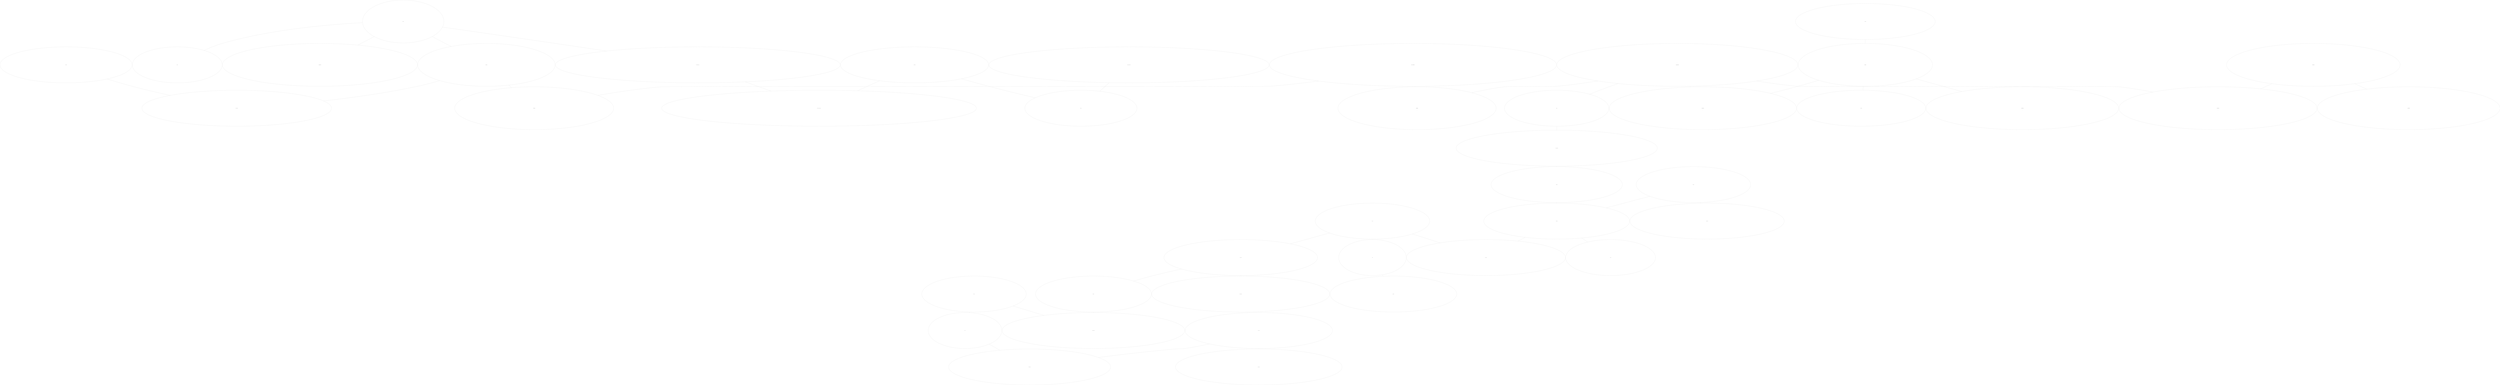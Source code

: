 graph G {
	node [label="\N"];
	1149	 [fontname="Arial",
		fontsize=25,
		height=37.22,
		label="Kamelot",
		level=2,
		weight="216233",
		width=107.71];
	735	 [fontname="Arial",
		fontsize=25,
		height=37.22,
		label="Epica",
		level=2,
		weight="214512",
		width=76.03];
	1149 -- 735 [key=0,
	weight="90.0"];
287 [fontname="Arial",
	fontsize=25,
	height=37.22,
	label="Blind Guardian",
	level=2,
	weight="339213",
	width=188.5];
1149 -- 287 [key=0,
weight="90.0"];
2427 [fontname="Arial",
fontsize=25,
height=37.22,
label="W.A.S.P.",
level=2,
weight="199470",
width=118.01];
1129 [fontname="Arial",
fontsize=25,
height=37.22,
label="Judas Priest",
level=2,
weight="490388",
width=158.4];
2427 -- 1129 [key=0,
weight="90.0"];
1196 [fontname="Arial",
fontsize=25,
height=37.22,
label="KISS",
level=2,
weight="581809",
width=69.7];
2427 -- 1196 [key=0,
weight="90.0"];
72 [fontname="Arial",
fontsize=25,
height=37.22,
label="Alice Cooper",
level=2,
weight="527380",
width=163.94];
2427 -- 72 [key=0,
weight="90.0"];
1335 [fontname="Arial",
fontsize=25,
height=37.22,
label="Manowar",
level=2,
weight="287888",
width=119.59];
1129 -- 1335 [key=0,
weight="90.0"];
281 [fontname="Arial",
fontsize=25,
height=37.22,
label="Black Sabbath",
level=2,
weight="875812",
width=183.74];
1129 -- 281 [key=0,
weight="90.0"];
598 [fontname="Arial",
fontsize=30,
height=44.35,
label="Devo",
level=1,
weight="306665",
width=83.95];
2220 [fontname="Arial",
fontsize=25,
height=37.22,
label="The Psychedelic Furs...",
level=2,
weight="208640",
width=293.83];
598 -- 2220 [key=0,
weight="90.0"];
2086 [fontname="Arial",
fontsize=30,
height=44.35,
label="The Cars",
level=1,
weight="338676",
width=141.77];
598 -- 2086 [key=0,
weight="90.0"];
1919 [fontname="Arial",
fontsize=25,
height=37.22,
label="Sparks",
level=2,
weight="116938",
width=92.66];
598 -- 1919 [key=0,
weight="90.0"];
849 [fontname="Arial",
fontsize=30,
height=44.35,
label="Gang of Four",
level=1,
weight="276117",
width=201.17];
598 -- 849 [key=0,
weight="90.0"];
1127 [fontname="Arial",
fontsize=25,
height=37.22,
label="Joy Division",
level=2,
weight="764356",
width=152.86];
679 [fontname="Arial",
fontsize=25,
height=37.22,
label="Echo and The Bunnyme...",
level=2,
weight="401082",
width=324.72];
1127 -- 679 [key=0,
weight="90.0"];
216 [fontname="Arial",
fontsize=25,
height=37.22,
label="Bauhaus",
level=2,
weight="251617",
width=115.63];
1127 -- 216 [key=0,
weight="90.0"];
1019 [fontname="Arial",
fontsize=30,
height=44.35,
label="Jackson Browne",
level=1,
weight="221481",
width=248.69];
95 [fontname="Arial",
fontsize=25,
height=37.22,
label="America",
level=2,
weight="253311",
width=107.71];
1019 -- 95 [key=0,
weight="90.0"];
314 [fontname="Arial",
fontsize=30,
height=44.35,
label="Bob Seger",
level=1,
weight="225034",
width=163.15];
1019 -- 314 [key=0,
weight="90.0"];
645 [fontname="Arial",
fontsize=30,
height=44.35,
label="Don McLean",
level=1,
weight="245217",
width=193.25];
1019 -- 645 [key=0,
weight="90.0"];
1033 [fontname="Arial",
fontsize=30,
height=44.35,
label="James Taylor",
level=1,
weight="347328",
width=204.34];
1019 -- 1033 [key=0,
weight="90.0"];
1335 -- 287 [key=0,
weight="90.0"];
2165 [fontname="Arial",
fontsize=30,
height=44.35,
label="The J. Geils Band...",
level=1,
weight="126615",
width=296.21];
2165 -- 314 [key=0,
weight="90.0"];
2173 [fontname="Arial",
fontsize=30,
height=44.35,
label="The Knack",
level=1,
weight="129149",
width=163.94];
2165 -- 2173 [key=0,
weight="90.0"];
2313 [fontname="Arial",
fontsize=25,
height=37.22,
label="Three Dog Night",
level=2,
weight="211350",
width=207.5];
95 -- 2313 [key=0,
weight="90.0"];
2220 -- 679 [key=0,
weight="90.0"];
41 [fontname="Arial",
fontsize=25,
height=37.22,
label="Aerosmith",
level=2,
weight="1167673",
width=130.68];
1196 -- 41 [key=0,
weight="90.0"];
2086 -- 2173 [key=0,
weight="90.0"];
2218 [fontname="Arial",
fontsize=25,
height=37.22,
label="The Pretenders",
level=2,
weight="369737",
width=195.62];
2086 -- 2218 [key=0,
weight="90.0"];
2155 [fontname="Arial",
fontsize=25,
height=37.22,
label="The Hollies",
level=2,
weight="298630",
width=144.14];
650 [fontname="Arial",
fontsize=30,
height=44.35,
label="Donovan",
level=1,
weight="329147",
width=138.6];
2155 -- 650 [key=0,
weight="90.0"];
408 [fontname="Arial",
fontsize=30,
height=44.35,
label="Carole King",
level=1,
weight="215500",
width=178.99];
408 -- 1033 [key=0,
weight="90.0"];
1111 [fontname="Arial",
fontsize=30,
height=44.35,
label="Joni Mitchell",
level=1,
weight="403885",
width=188.5];
408 -- 1111 [key=0,
weight="90.0"];
1088 [fontname="Arial",
fontsize=25,
height=37.22,
label="Joe Walsh",
level=2,
weight="142417",
width=135.43];
2313 -- 1088 [key=0,
weight="90.0"];
1502 [fontname="Arial",
fontsize=25,
height=37.22,
label="Nazareth",
level=2,
weight="225983",
width=118.01];
2020 [fontname="Arial",
fontsize=25,
height=37.22,
label="Ted Nugent",
level=2,
weight="132594",
width=150.48];
1502 -- 2020 [key=0,
weight="90.0"];
575 [fontname="Arial",
fontsize=25,
height=37.22,
label="Deep Purple",
level=2,
weight="848986",
width=159.19];
1502 -- 575 [key=0,
weight="90.0"];
312 [fontname="Arial",
fontsize=25,
height=37.22,
label="Bob Dylan",
level=2,
weight="1228317",
width=133.06];
650 -- 312 [key=0,
weight="90.0"];
2299 [fontname="Arial",
fontsize=30,
height=44.35,
label="The Zombies",
level=1,
weight="313245",
width=198.79];
650 -- 2299 [key=0,
weight="90.0"];
650 -- 645 [key=0,
weight="90.0"];
1088 -- 2020 [key=0,
weight="90.0"];
2020 -- 72 [key=0,
weight="90.0"];
807 [fontname="Arial",
fontsize=25,
height=37.22,
label="Foghat",
level=2,
weight="139956",
width=92.66];
2020 -- 807 [key=0,
weight="90.0"];
46 [fontname="Arial",
fontsize=25,
height=37.22,
label="After Forever",
level=2,
weight="169540",
width=167.11];
735 -- 46 [key=0,
weight="90.0"];
1217 [fontname="Arial",
fontsize=25,
height=37.22,
label="Lacuna Coil",
level=2,
weight="405918",
width=152.06];
751 [fontname="Arial",
fontsize=25,
height=37.22,
label="Evanescence",
level=2,
weight="1024587",
width=171.86];
1217 -- 751 [key=0,
weight="90.0"];
1217 -- 46 [key=0,
weight="90.0"];
1862 [fontname="Arial",
fontsize=25,
height=37.22,
label="Siouxsie and the Ban...",
level=2,
weight="340087",
width=289.08];
1862 -- 216 [key=0,
weight="90.0"];
2212 [fontname="Arial",
fontsize=25,
height=37.22,
label="The Police",
level=2,
weight="957227",
width=136.22];
2212 -- 2218 [key=0,
weight="90.0"];
}
